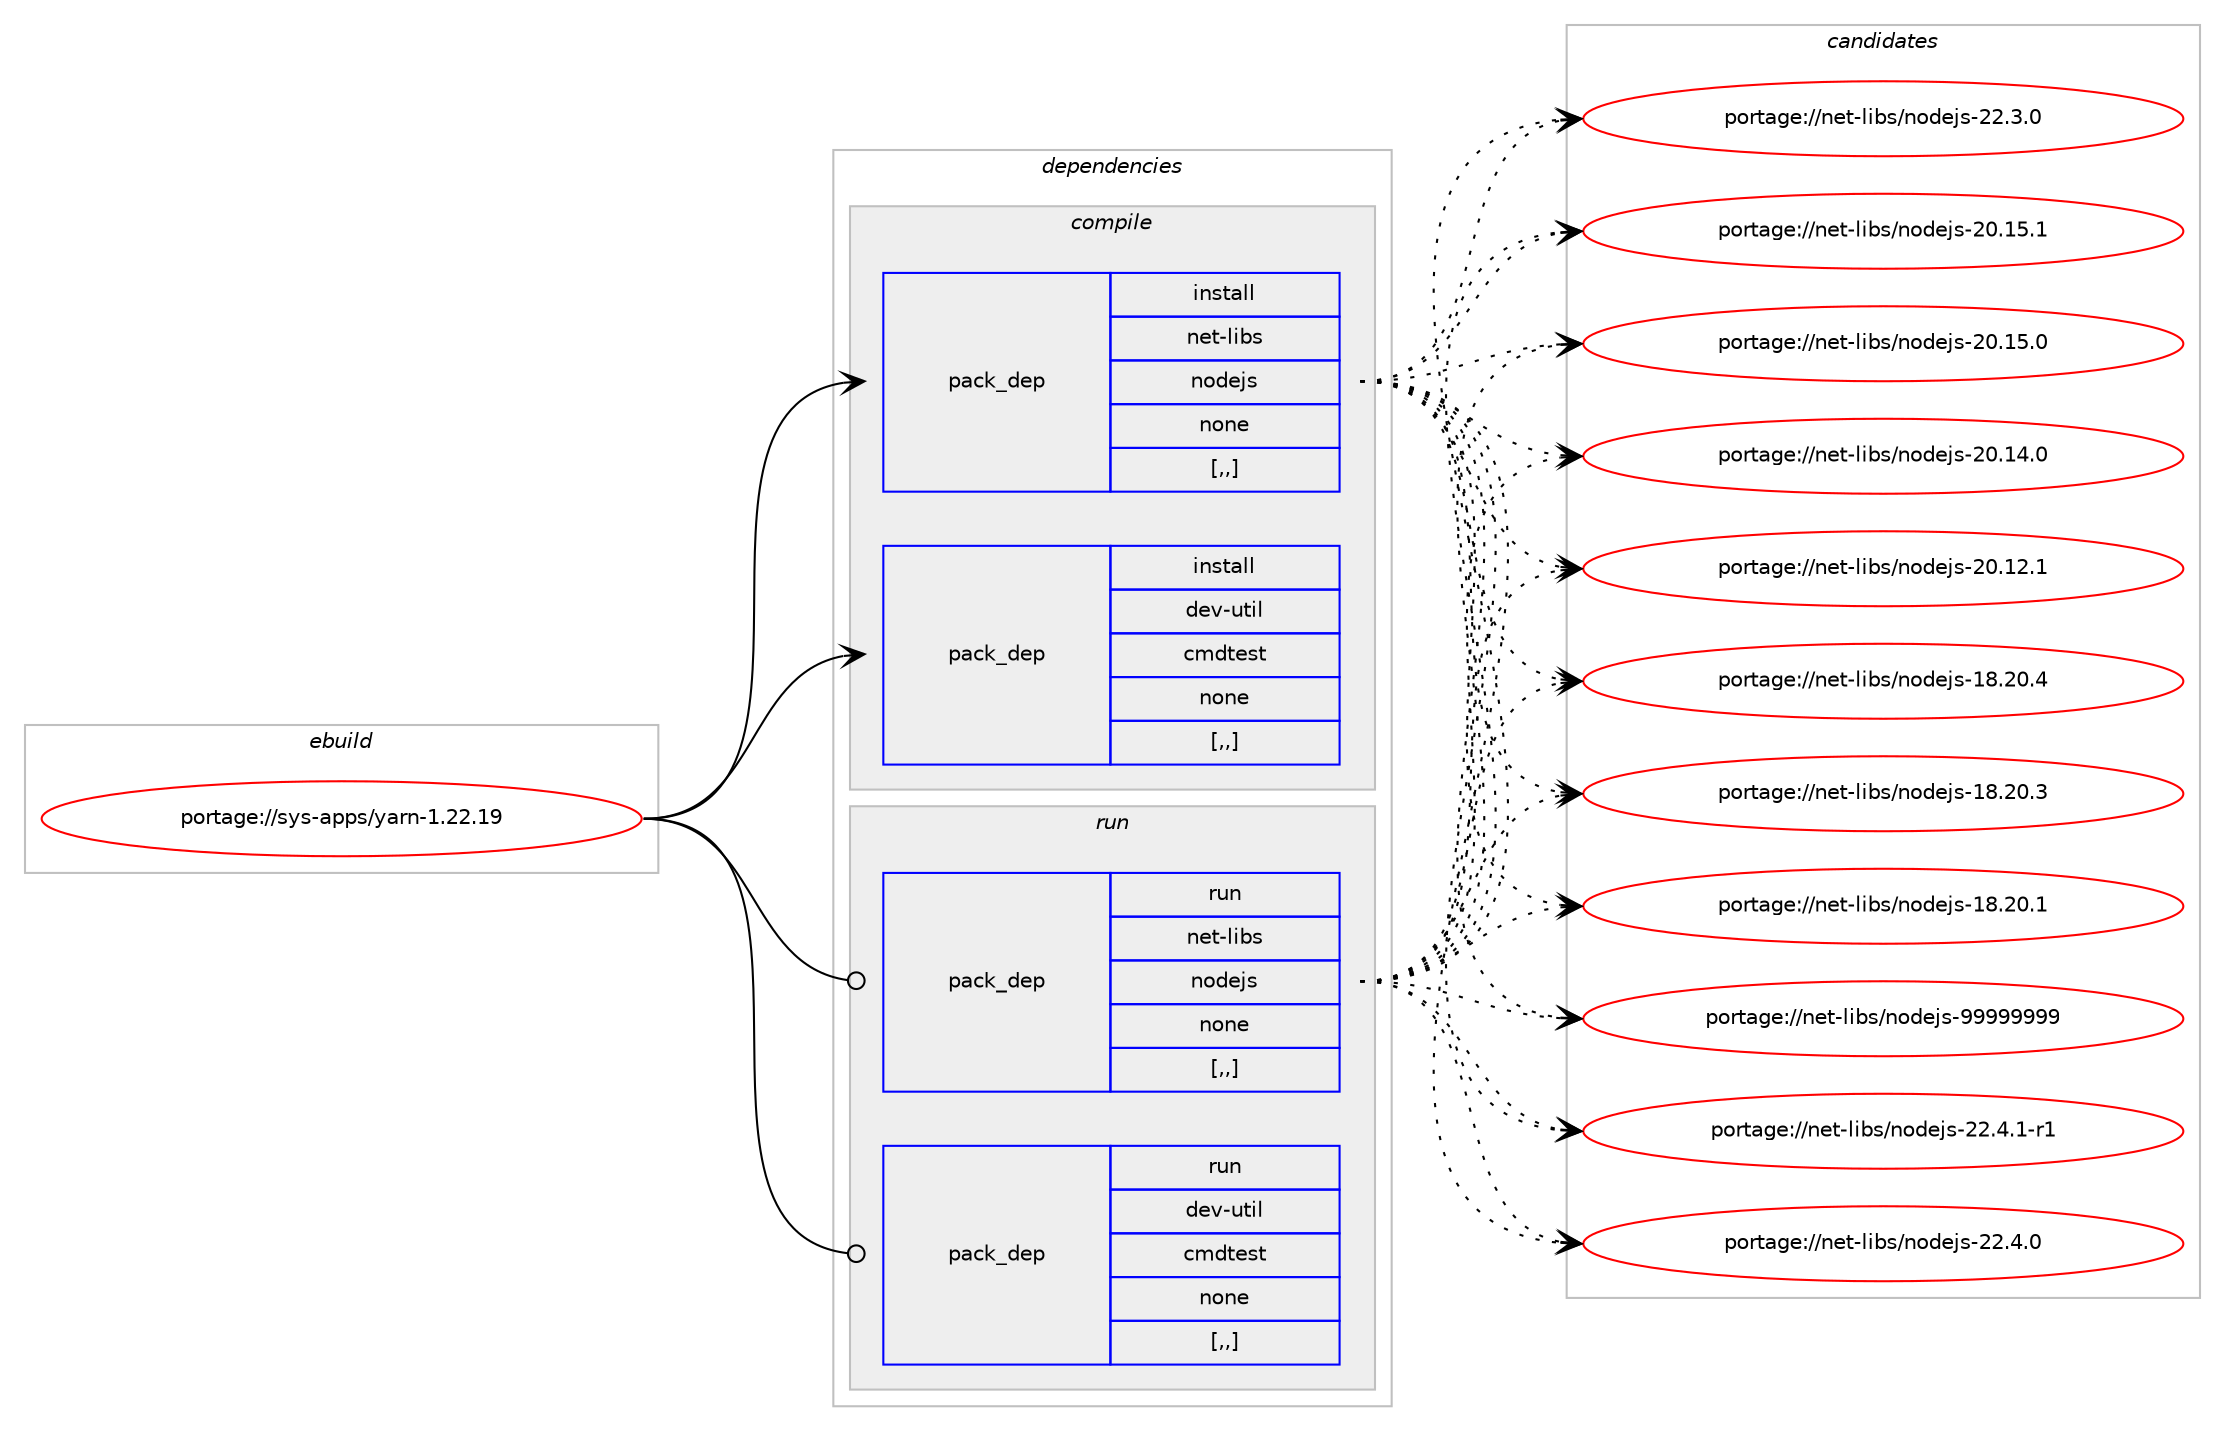 digraph prolog {

# *************
# Graph options
# *************

newrank=true;
concentrate=true;
compound=true;
graph [rankdir=LR,fontname=Helvetica,fontsize=10,ranksep=1.5];#, ranksep=2.5, nodesep=0.2];
edge  [arrowhead=vee];
node  [fontname=Helvetica,fontsize=10];

# **********
# The ebuild
# **********

subgraph cluster_leftcol {
color=gray;
label=<<i>ebuild</i>>;
id [label="portage://sys-apps/yarn-1.22.19", color=red, width=4, href="../sys-apps/yarn-1.22.19.svg"];
}

# ****************
# The dependencies
# ****************

subgraph cluster_midcol {
color=gray;
label=<<i>dependencies</i>>;
subgraph cluster_compile {
fillcolor="#eeeeee";
style=filled;
label=<<i>compile</i>>;
subgraph pack310836 {
dependency427204 [label=<<TABLE BORDER="0" CELLBORDER="1" CELLSPACING="0" CELLPADDING="4" WIDTH="220"><TR><TD ROWSPAN="6" CELLPADDING="30">pack_dep</TD></TR><TR><TD WIDTH="110">install</TD></TR><TR><TD>net-libs</TD></TR><TR><TD>nodejs</TD></TR><TR><TD>none</TD></TR><TR><TD>[,,]</TD></TR></TABLE>>, shape=none, color=blue];
}
id:e -> dependency427204:w [weight=20,style="solid",arrowhead="vee"];
subgraph pack310837 {
dependency427205 [label=<<TABLE BORDER="0" CELLBORDER="1" CELLSPACING="0" CELLPADDING="4" WIDTH="220"><TR><TD ROWSPAN="6" CELLPADDING="30">pack_dep</TD></TR><TR><TD WIDTH="110">install</TD></TR><TR><TD>dev-util</TD></TR><TR><TD>cmdtest</TD></TR><TR><TD>none</TD></TR><TR><TD>[,,]</TD></TR></TABLE>>, shape=none, color=blue];
}
id:e -> dependency427205:w [weight=20,style="solid",arrowhead="vee"];
}
subgraph cluster_compileandrun {
fillcolor="#eeeeee";
style=filled;
label=<<i>compile and run</i>>;
}
subgraph cluster_run {
fillcolor="#eeeeee";
style=filled;
label=<<i>run</i>>;
subgraph pack310838 {
dependency427206 [label=<<TABLE BORDER="0" CELLBORDER="1" CELLSPACING="0" CELLPADDING="4" WIDTH="220"><TR><TD ROWSPAN="6" CELLPADDING="30">pack_dep</TD></TR><TR><TD WIDTH="110">run</TD></TR><TR><TD>net-libs</TD></TR><TR><TD>nodejs</TD></TR><TR><TD>none</TD></TR><TR><TD>[,,]</TD></TR></TABLE>>, shape=none, color=blue];
}
id:e -> dependency427206:w [weight=20,style="solid",arrowhead="odot"];
subgraph pack310839 {
dependency427207 [label=<<TABLE BORDER="0" CELLBORDER="1" CELLSPACING="0" CELLPADDING="4" WIDTH="220"><TR><TD ROWSPAN="6" CELLPADDING="30">pack_dep</TD></TR><TR><TD WIDTH="110">run</TD></TR><TR><TD>dev-util</TD></TR><TR><TD>cmdtest</TD></TR><TR><TD>none</TD></TR><TR><TD>[,,]</TD></TR></TABLE>>, shape=none, color=blue];
}
id:e -> dependency427207:w [weight=20,style="solid",arrowhead="odot"];
}
}

# **************
# The candidates
# **************

subgraph cluster_choices {
rank=same;
color=gray;
label=<<i>candidates</i>>;

subgraph choice310836 {
color=black;
nodesep=1;
choice110101116451081059811547110111100101106115455757575757575757 [label="portage://net-libs/nodejs-99999999", color=red, width=4,href="../net-libs/nodejs-99999999.svg"];
choice110101116451081059811547110111100101106115455050465246494511449 [label="portage://net-libs/nodejs-22.4.1-r1", color=red, width=4,href="../net-libs/nodejs-22.4.1-r1.svg"];
choice11010111645108105981154711011110010110611545505046524648 [label="portage://net-libs/nodejs-22.4.0", color=red, width=4,href="../net-libs/nodejs-22.4.0.svg"];
choice11010111645108105981154711011110010110611545505046514648 [label="portage://net-libs/nodejs-22.3.0", color=red, width=4,href="../net-libs/nodejs-22.3.0.svg"];
choice1101011164510810598115471101111001011061154550484649534649 [label="portage://net-libs/nodejs-20.15.1", color=red, width=4,href="../net-libs/nodejs-20.15.1.svg"];
choice1101011164510810598115471101111001011061154550484649534648 [label="portage://net-libs/nodejs-20.15.0", color=red, width=4,href="../net-libs/nodejs-20.15.0.svg"];
choice1101011164510810598115471101111001011061154550484649524648 [label="portage://net-libs/nodejs-20.14.0", color=red, width=4,href="../net-libs/nodejs-20.14.0.svg"];
choice1101011164510810598115471101111001011061154550484649504649 [label="portage://net-libs/nodejs-20.12.1", color=red, width=4,href="../net-libs/nodejs-20.12.1.svg"];
choice1101011164510810598115471101111001011061154549564650484652 [label="portage://net-libs/nodejs-18.20.4", color=red, width=4,href="../net-libs/nodejs-18.20.4.svg"];
choice1101011164510810598115471101111001011061154549564650484651 [label="portage://net-libs/nodejs-18.20.3", color=red, width=4,href="../net-libs/nodejs-18.20.3.svg"];
choice1101011164510810598115471101111001011061154549564650484649 [label="portage://net-libs/nodejs-18.20.1", color=red, width=4,href="../net-libs/nodejs-18.20.1.svg"];
dependency427204:e -> choice110101116451081059811547110111100101106115455757575757575757:w [style=dotted,weight="100"];
dependency427204:e -> choice110101116451081059811547110111100101106115455050465246494511449:w [style=dotted,weight="100"];
dependency427204:e -> choice11010111645108105981154711011110010110611545505046524648:w [style=dotted,weight="100"];
dependency427204:e -> choice11010111645108105981154711011110010110611545505046514648:w [style=dotted,weight="100"];
dependency427204:e -> choice1101011164510810598115471101111001011061154550484649534649:w [style=dotted,weight="100"];
dependency427204:e -> choice1101011164510810598115471101111001011061154550484649534648:w [style=dotted,weight="100"];
dependency427204:e -> choice1101011164510810598115471101111001011061154550484649524648:w [style=dotted,weight="100"];
dependency427204:e -> choice1101011164510810598115471101111001011061154550484649504649:w [style=dotted,weight="100"];
dependency427204:e -> choice1101011164510810598115471101111001011061154549564650484652:w [style=dotted,weight="100"];
dependency427204:e -> choice1101011164510810598115471101111001011061154549564650484651:w [style=dotted,weight="100"];
dependency427204:e -> choice1101011164510810598115471101111001011061154549564650484649:w [style=dotted,weight="100"];
}
subgraph choice310837 {
color=black;
nodesep=1;
}
subgraph choice310838 {
color=black;
nodesep=1;
choice110101116451081059811547110111100101106115455757575757575757 [label="portage://net-libs/nodejs-99999999", color=red, width=4,href="../net-libs/nodejs-99999999.svg"];
choice110101116451081059811547110111100101106115455050465246494511449 [label="portage://net-libs/nodejs-22.4.1-r1", color=red, width=4,href="../net-libs/nodejs-22.4.1-r1.svg"];
choice11010111645108105981154711011110010110611545505046524648 [label="portage://net-libs/nodejs-22.4.0", color=red, width=4,href="../net-libs/nodejs-22.4.0.svg"];
choice11010111645108105981154711011110010110611545505046514648 [label="portage://net-libs/nodejs-22.3.0", color=red, width=4,href="../net-libs/nodejs-22.3.0.svg"];
choice1101011164510810598115471101111001011061154550484649534649 [label="portage://net-libs/nodejs-20.15.1", color=red, width=4,href="../net-libs/nodejs-20.15.1.svg"];
choice1101011164510810598115471101111001011061154550484649534648 [label="portage://net-libs/nodejs-20.15.0", color=red, width=4,href="../net-libs/nodejs-20.15.0.svg"];
choice1101011164510810598115471101111001011061154550484649524648 [label="portage://net-libs/nodejs-20.14.0", color=red, width=4,href="../net-libs/nodejs-20.14.0.svg"];
choice1101011164510810598115471101111001011061154550484649504649 [label="portage://net-libs/nodejs-20.12.1", color=red, width=4,href="../net-libs/nodejs-20.12.1.svg"];
choice1101011164510810598115471101111001011061154549564650484652 [label="portage://net-libs/nodejs-18.20.4", color=red, width=4,href="../net-libs/nodejs-18.20.4.svg"];
choice1101011164510810598115471101111001011061154549564650484651 [label="portage://net-libs/nodejs-18.20.3", color=red, width=4,href="../net-libs/nodejs-18.20.3.svg"];
choice1101011164510810598115471101111001011061154549564650484649 [label="portage://net-libs/nodejs-18.20.1", color=red, width=4,href="../net-libs/nodejs-18.20.1.svg"];
dependency427206:e -> choice110101116451081059811547110111100101106115455757575757575757:w [style=dotted,weight="100"];
dependency427206:e -> choice110101116451081059811547110111100101106115455050465246494511449:w [style=dotted,weight="100"];
dependency427206:e -> choice11010111645108105981154711011110010110611545505046524648:w [style=dotted,weight="100"];
dependency427206:e -> choice11010111645108105981154711011110010110611545505046514648:w [style=dotted,weight="100"];
dependency427206:e -> choice1101011164510810598115471101111001011061154550484649534649:w [style=dotted,weight="100"];
dependency427206:e -> choice1101011164510810598115471101111001011061154550484649534648:w [style=dotted,weight="100"];
dependency427206:e -> choice1101011164510810598115471101111001011061154550484649524648:w [style=dotted,weight="100"];
dependency427206:e -> choice1101011164510810598115471101111001011061154550484649504649:w [style=dotted,weight="100"];
dependency427206:e -> choice1101011164510810598115471101111001011061154549564650484652:w [style=dotted,weight="100"];
dependency427206:e -> choice1101011164510810598115471101111001011061154549564650484651:w [style=dotted,weight="100"];
dependency427206:e -> choice1101011164510810598115471101111001011061154549564650484649:w [style=dotted,weight="100"];
}
subgraph choice310839 {
color=black;
nodesep=1;
}
}

}
